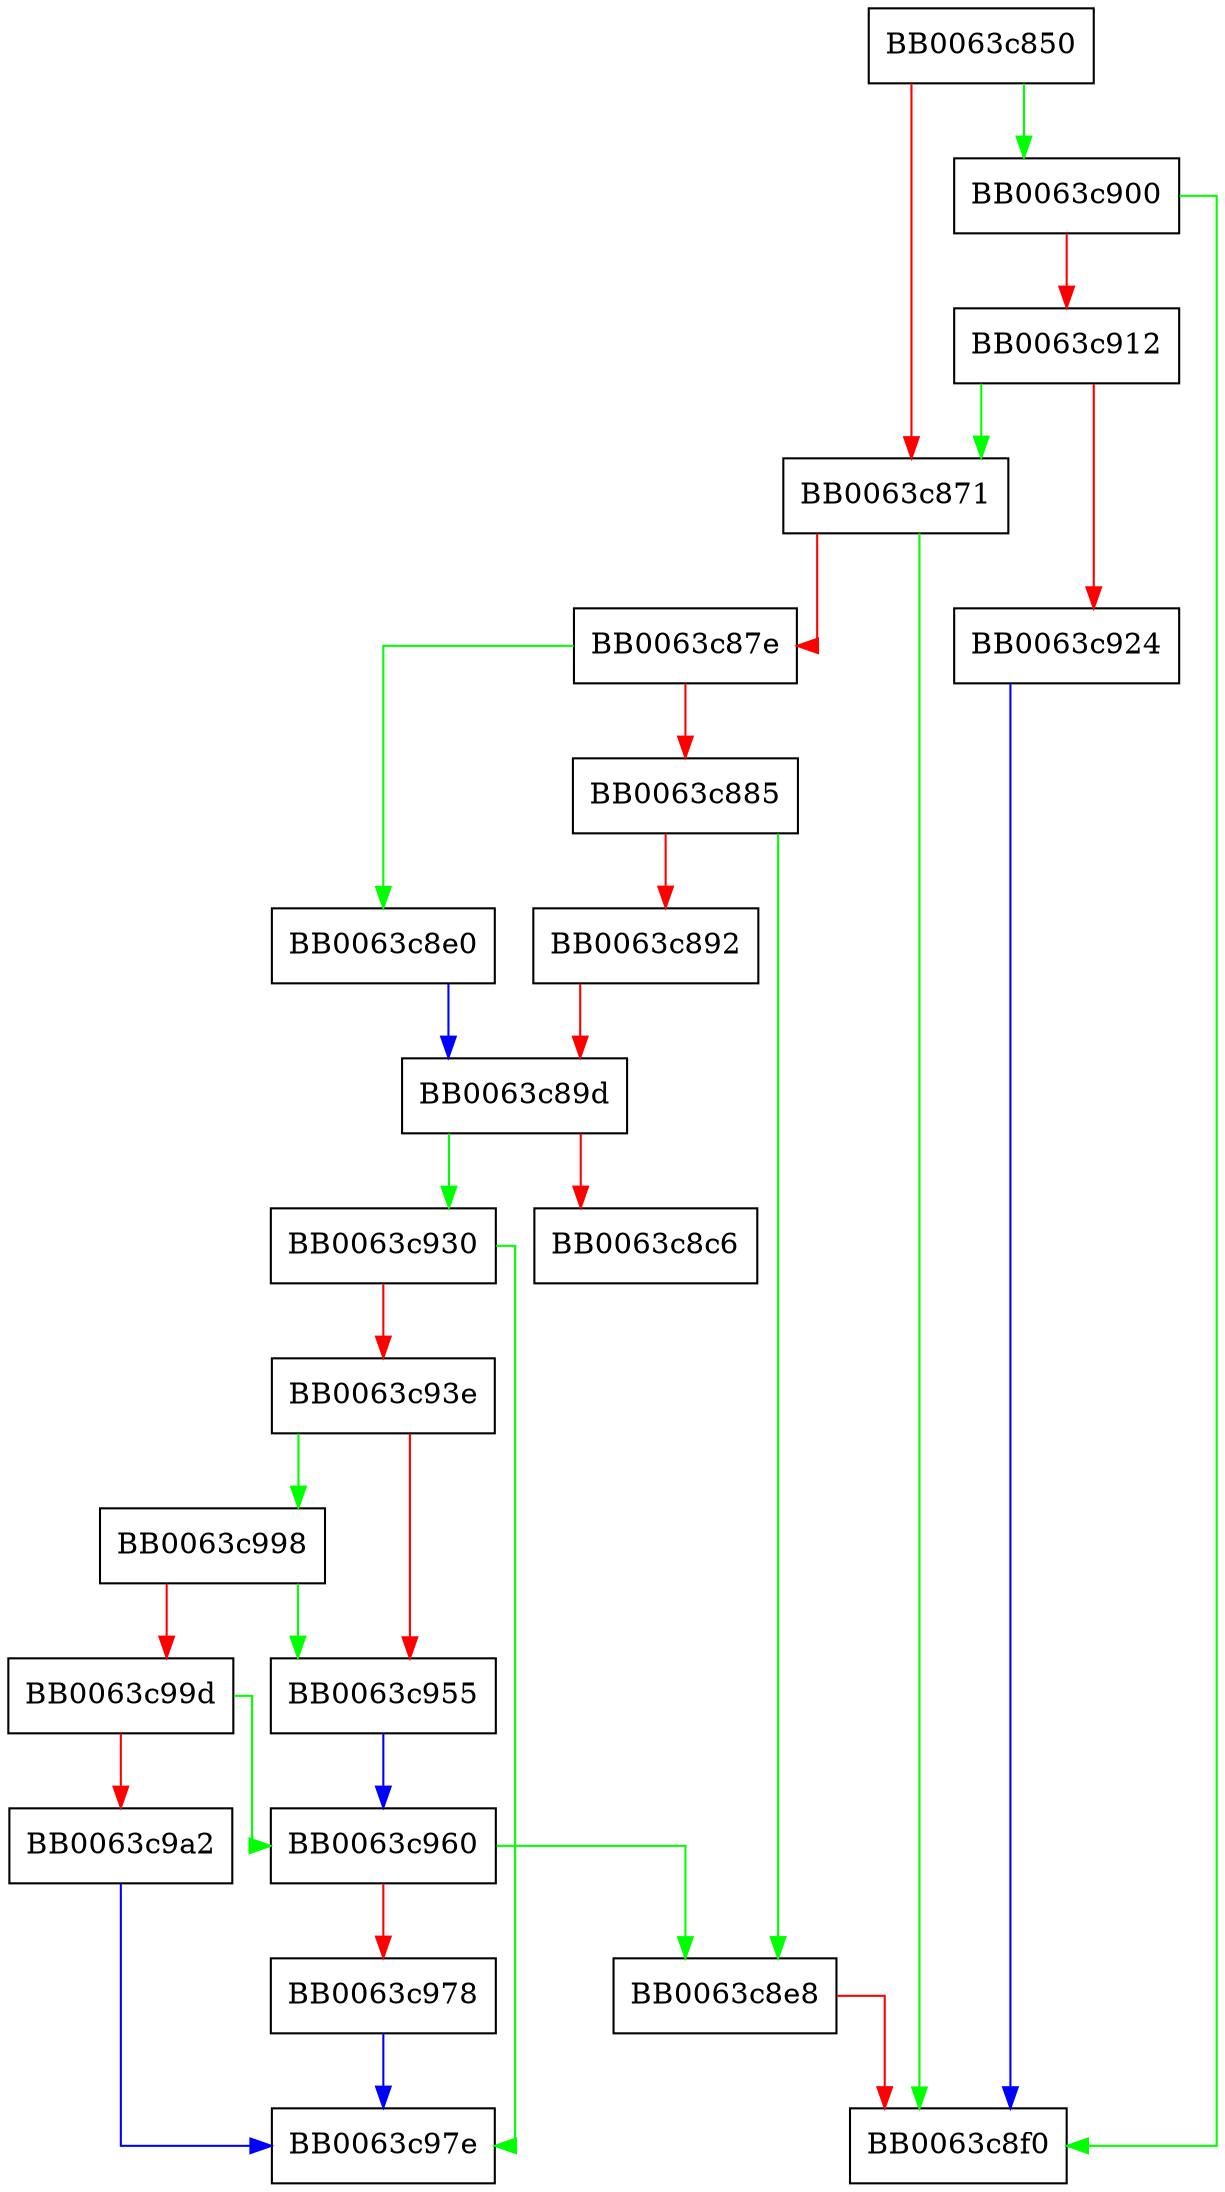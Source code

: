 digraph pkey_rsa_keygen {
  node [shape="box"];
  graph [splines=ortho];
  BB0063c850 -> BB0063c900 [color="green"];
  BB0063c850 -> BB0063c871 [color="red"];
  BB0063c871 -> BB0063c8f0 [color="green"];
  BB0063c871 -> BB0063c87e [color="red"];
  BB0063c87e -> BB0063c8e0 [color="green"];
  BB0063c87e -> BB0063c885 [color="red"];
  BB0063c885 -> BB0063c8e8 [color="green"];
  BB0063c885 -> BB0063c892 [color="red"];
  BB0063c892 -> BB0063c89d [color="red"];
  BB0063c89d -> BB0063c930 [color="green"];
  BB0063c89d -> BB0063c8c6 [color="red"];
  BB0063c8e0 -> BB0063c89d [color="blue"];
  BB0063c8e8 -> BB0063c8f0 [color="red"];
  BB0063c900 -> BB0063c8f0 [color="green"];
  BB0063c900 -> BB0063c912 [color="red"];
  BB0063c912 -> BB0063c871 [color="green"];
  BB0063c912 -> BB0063c924 [color="red"];
  BB0063c924 -> BB0063c8f0 [color="blue"];
  BB0063c930 -> BB0063c97e [color="green"];
  BB0063c930 -> BB0063c93e [color="red"];
  BB0063c93e -> BB0063c998 [color="green"];
  BB0063c93e -> BB0063c955 [color="red"];
  BB0063c955 -> BB0063c960 [color="blue"];
  BB0063c960 -> BB0063c8e8 [color="green"];
  BB0063c960 -> BB0063c978 [color="red"];
  BB0063c978 -> BB0063c97e [color="blue"];
  BB0063c998 -> BB0063c955 [color="green"];
  BB0063c998 -> BB0063c99d [color="red"];
  BB0063c99d -> BB0063c960 [color="green"];
  BB0063c99d -> BB0063c9a2 [color="red"];
  BB0063c9a2 -> BB0063c97e [color="blue"];
}